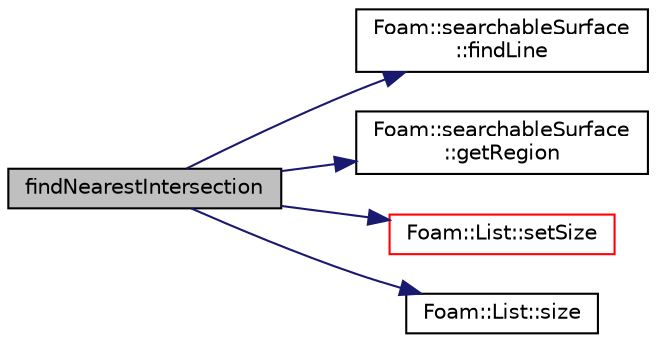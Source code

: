 digraph "findNearestIntersection"
{
  bgcolor="transparent";
  edge [fontname="Helvetica",fontsize="10",labelfontname="Helvetica",labelfontsize="10"];
  node [fontname="Helvetica",fontsize="10",shape=record];
  rankdir="LR";
  Node1 [label="findNearestIntersection",height=0.2,width=0.4,color="black", fillcolor="grey75", style="filled", fontcolor="black"];
  Node1 -> Node2 [color="midnightblue",fontsize="10",style="solid",fontname="Helvetica"];
  Node2 [label="Foam::searchableSurface\l::findLine",height=0.2,width=0.4,color="black",URL="$a02261.html#a26347e4a4c12fe0c17e57505e15ddf28",tooltip="Find first intersection on segment from start to end. "];
  Node1 -> Node3 [color="midnightblue",fontsize="10",style="solid",fontname="Helvetica"];
  Node3 [label="Foam::searchableSurface\l::getRegion",height=0.2,width=0.4,color="black",URL="$a02261.html#adc4299ff60f0eea3635a7ffd29ba538c",tooltip="From a set of points and indices get the region. "];
  Node1 -> Node4 [color="midnightblue",fontsize="10",style="solid",fontname="Helvetica"];
  Node4 [label="Foam::List::setSize",height=0.2,width=0.4,color="red",URL="$a01364.html#aedb985ffeaf1bdbfeccc2a8730405703",tooltip="Reset size of List. "];
  Node1 -> Node5 [color="midnightblue",fontsize="10",style="solid",fontname="Helvetica"];
  Node5 [label="Foam::List::size",height=0.2,width=0.4,color="black",URL="$a01364.html#a8a5f6fa29bd4b500caf186f60245b384",tooltip="Override size to be inconsistent with allocated storage. "];
}
